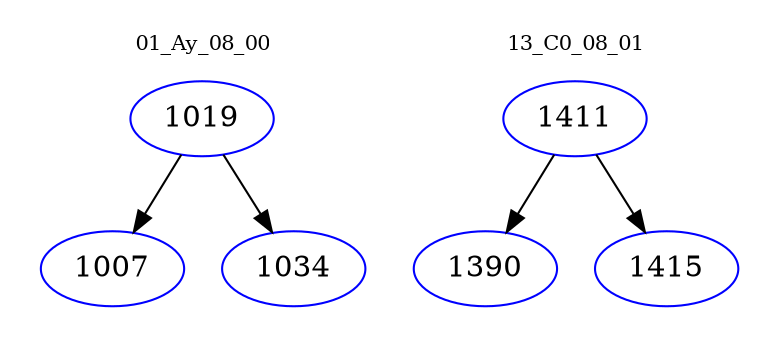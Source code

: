 digraph{
subgraph cluster_0 {
color = white
label = "01_Ay_08_00";
fontsize=10;
T0_1019 [label="1019", color="blue"]
T0_1019 -> T0_1007 [color="black"]
T0_1007 [label="1007", color="blue"]
T0_1019 -> T0_1034 [color="black"]
T0_1034 [label="1034", color="blue"]
}
subgraph cluster_1 {
color = white
label = "13_C0_08_01";
fontsize=10;
T1_1411 [label="1411", color="blue"]
T1_1411 -> T1_1390 [color="black"]
T1_1390 [label="1390", color="blue"]
T1_1411 -> T1_1415 [color="black"]
T1_1415 [label="1415", color="blue"]
}
}
